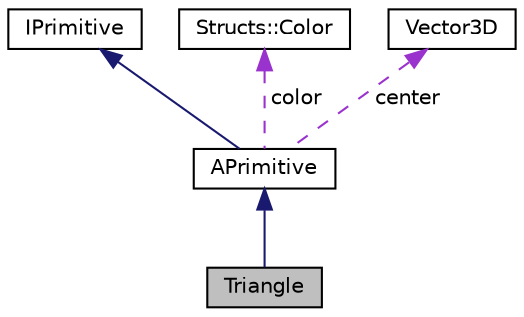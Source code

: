 digraph "Triangle"
{
 // LATEX_PDF_SIZE
  edge [fontname="Helvetica",fontsize="10",labelfontname="Helvetica",labelfontsize="10"];
  node [fontname="Helvetica",fontsize="10",shape=record];
  Node1 [label="Triangle",height=0.2,width=0.4,color="black", fillcolor="grey75", style="filled", fontcolor="black",tooltip=" "];
  Node2 -> Node1 [dir="back",color="midnightblue",fontsize="10",style="solid"];
  Node2 [label="APrimitive",height=0.2,width=0.4,color="black", fillcolor="white", style="filled",URL="$classAPrimitive.html",tooltip=" "];
  Node3 -> Node2 [dir="back",color="midnightblue",fontsize="10",style="solid"];
  Node3 [label="IPrimitive",height=0.2,width=0.4,color="black", fillcolor="white", style="filled",URL="$classIPrimitive.html",tooltip=" "];
  Node4 -> Node2 [dir="back",color="darkorchid3",fontsize="10",style="dashed",label=" color" ];
  Node4 [label="Structs::Color",height=0.2,width=0.4,color="black", fillcolor="white", style="filled",URL="$structStructs_1_1Color.html",tooltip=" "];
  Node5 -> Node2 [dir="back",color="darkorchid3",fontsize="10",style="dashed",label=" center" ];
  Node5 [label="Vector3D",height=0.2,width=0.4,color="black", fillcolor="white", style="filled",URL="$classVector3D.html",tooltip=" "];
}
